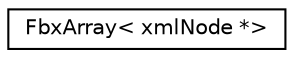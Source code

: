 digraph "クラス階層図"
{
  edge [fontname="Helvetica",fontsize="10",labelfontname="Helvetica",labelfontsize="10"];
  node [fontname="Helvetica",fontsize="10",shape=record];
  rankdir="LR";
  Node0 [label="FbxArray\< xmlNode *\>",height=0.2,width=0.4,color="black", fillcolor="white", style="filled",URL="$class_fbx_array.html"];
}
